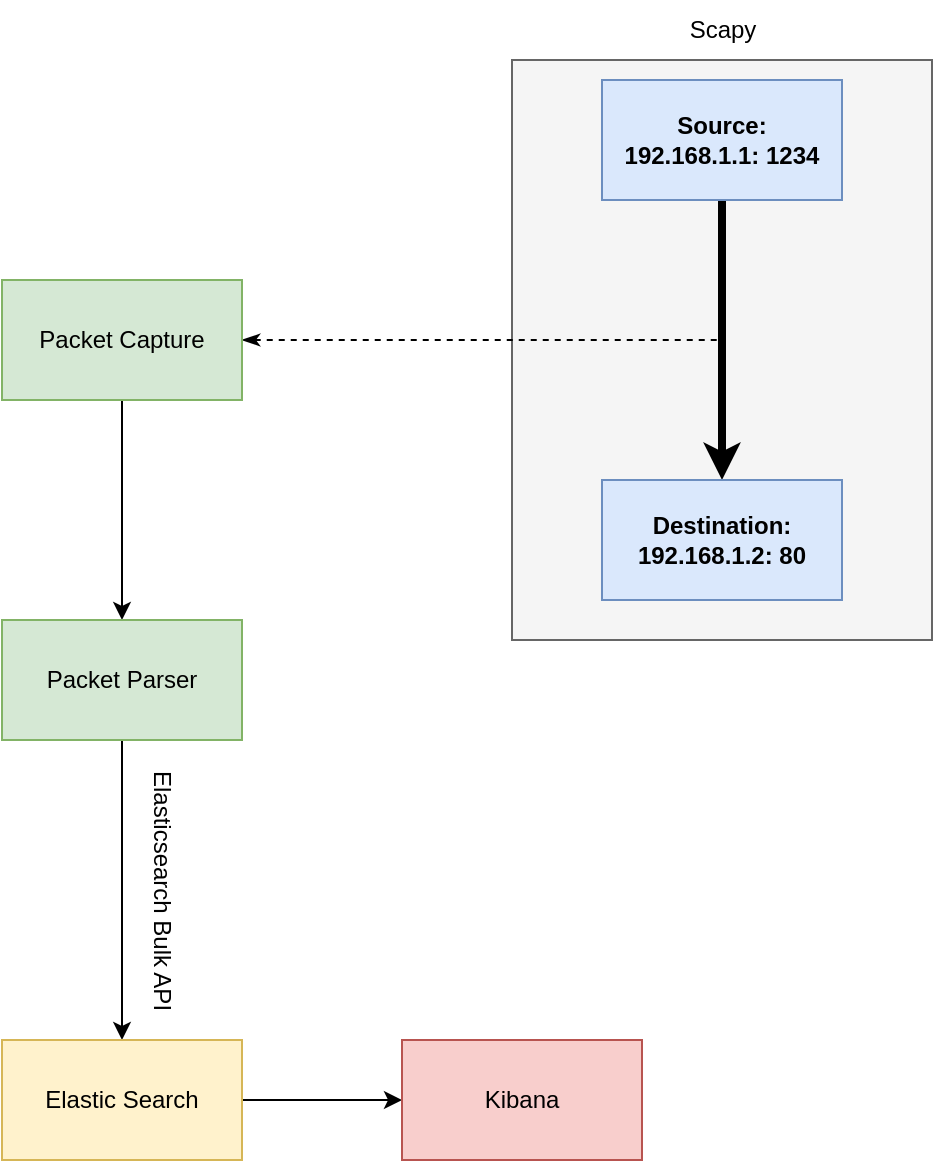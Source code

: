 <mxfile version="21.2.8" type="device">
  <diagram name="Page-1" id="tIEg_5_6d7BjgAaAVLSK">
    <mxGraphModel dx="1434" dy="827" grid="1" gridSize="10" guides="1" tooltips="1" connect="1" arrows="1" fold="1" page="0" pageScale="1" pageWidth="850" pageHeight="1100" math="0" shadow="0">
      <root>
        <mxCell id="0" />
        <mxCell id="1" parent="0" />
        <mxCell id="I_h5_RUsC3pWc5sF4U46-19" value="" style="group" vertex="1" connectable="0" parent="1">
          <mxGeometry x="465" y="80" width="210" height="290" as="geometry" />
        </mxCell>
        <mxCell id="I_h5_RUsC3pWc5sF4U46-4" value="" style="rounded=0;whiteSpace=wrap;html=1;fillColor=#f5f5f5;fontColor=#333333;strokeColor=#666666;" vertex="1" parent="I_h5_RUsC3pWc5sF4U46-19">
          <mxGeometry width="210" height="290" as="geometry" />
        </mxCell>
        <mxCell id="I_h5_RUsC3pWc5sF4U46-3" value="" style="edgeStyle=orthogonalEdgeStyle;rounded=0;orthogonalLoop=1;jettySize=auto;html=1;strokeWidth=4;" edge="1" parent="I_h5_RUsC3pWc5sF4U46-19" source="I_h5_RUsC3pWc5sF4U46-1" target="I_h5_RUsC3pWc5sF4U46-2">
          <mxGeometry relative="1" as="geometry" />
        </mxCell>
        <mxCell id="I_h5_RUsC3pWc5sF4U46-16" value="" style="endArrow=none;startArrow=classicThin;html=1;rounded=0;exitX=1;exitY=0.5;exitDx=0;exitDy=0;startFill=1;endFill=0;dashed=1;" edge="1" parent="I_h5_RUsC3pWc5sF4U46-19" source="I_h5_RUsC3pWc5sF4U46-6">
          <mxGeometry width="50" height="50" relative="1" as="geometry">
            <mxPoint x="-65" y="370" as="sourcePoint" />
            <mxPoint x="105" y="140" as="targetPoint" />
          </mxGeometry>
        </mxCell>
        <mxCell id="I_h5_RUsC3pWc5sF4U46-1" value="&lt;b&gt;Source: &lt;br&gt;192.168.1.1: 1234&lt;/b&gt;" style="rounded=0;whiteSpace=wrap;html=1;fillColor=#dae8fc;strokeColor=#6c8ebf;" vertex="1" parent="1">
          <mxGeometry x="510" y="90" width="120" height="60" as="geometry" />
        </mxCell>
        <mxCell id="I_h5_RUsC3pWc5sF4U46-2" value="&lt;b&gt;Destination: 192.168.1.2: 80&lt;/b&gt;" style="whiteSpace=wrap;html=1;rounded=0;fillColor=#dae8fc;strokeColor=#6c8ebf;" vertex="1" parent="1">
          <mxGeometry x="510" y="290" width="120" height="60" as="geometry" />
        </mxCell>
        <mxCell id="I_h5_RUsC3pWc5sF4U46-5" value="Scapy" style="text;html=1;align=center;verticalAlign=middle;resizable=0;points=[];autosize=1;strokeColor=none;fillColor=none;" vertex="1" parent="1">
          <mxGeometry x="540" y="50" width="60" height="30" as="geometry" />
        </mxCell>
        <mxCell id="I_h5_RUsC3pWc5sF4U46-8" value="" style="edgeStyle=orthogonalEdgeStyle;rounded=0;orthogonalLoop=1;jettySize=auto;html=1;" edge="1" parent="1" source="I_h5_RUsC3pWc5sF4U46-6" target="I_h5_RUsC3pWc5sF4U46-7">
          <mxGeometry relative="1" as="geometry" />
        </mxCell>
        <mxCell id="I_h5_RUsC3pWc5sF4U46-6" value="Packet Capture" style="rounded=0;whiteSpace=wrap;html=1;fillColor=#d5e8d4;strokeColor=#82b366;" vertex="1" parent="1">
          <mxGeometry x="210" y="190" width="120" height="60" as="geometry" />
        </mxCell>
        <mxCell id="I_h5_RUsC3pWc5sF4U46-11" value="" style="edgeStyle=orthogonalEdgeStyle;rounded=0;orthogonalLoop=1;jettySize=auto;html=1;" edge="1" parent="1" source="I_h5_RUsC3pWc5sF4U46-7" target="I_h5_RUsC3pWc5sF4U46-10">
          <mxGeometry relative="1" as="geometry" />
        </mxCell>
        <mxCell id="I_h5_RUsC3pWc5sF4U46-7" value="Packet Parser" style="rounded=0;whiteSpace=wrap;html=1;fillColor=#d5e8d4;strokeColor=#82b366;" vertex="1" parent="1">
          <mxGeometry x="210" y="360" width="120" height="60" as="geometry" />
        </mxCell>
        <mxCell id="I_h5_RUsC3pWc5sF4U46-14" value="" style="edgeStyle=orthogonalEdgeStyle;rounded=0;orthogonalLoop=1;jettySize=auto;html=1;" edge="1" parent="1" source="I_h5_RUsC3pWc5sF4U46-10" target="I_h5_RUsC3pWc5sF4U46-13">
          <mxGeometry relative="1" as="geometry" />
        </mxCell>
        <mxCell id="I_h5_RUsC3pWc5sF4U46-10" value="Elastic Search" style="rounded=0;whiteSpace=wrap;html=1;fillColor=#fff2cc;strokeColor=#d6b656;" vertex="1" parent="1">
          <mxGeometry x="210" y="570" width="120" height="60" as="geometry" />
        </mxCell>
        <mxCell id="I_h5_RUsC3pWc5sF4U46-12" value="Elasticsearch Bulk API" style="text;html=1;align=center;verticalAlign=middle;resizable=0;points=[];autosize=1;strokeColor=none;fillColor=none;rotation=90;" vertex="1" parent="1">
          <mxGeometry x="220" y="480" width="140" height="30" as="geometry" />
        </mxCell>
        <mxCell id="I_h5_RUsC3pWc5sF4U46-13" value="Kibana" style="rounded=0;whiteSpace=wrap;html=1;fillColor=#f8cecc;strokeColor=#b85450;" vertex="1" parent="1">
          <mxGeometry x="410" y="570" width="120" height="60" as="geometry" />
        </mxCell>
      </root>
    </mxGraphModel>
  </diagram>
</mxfile>
